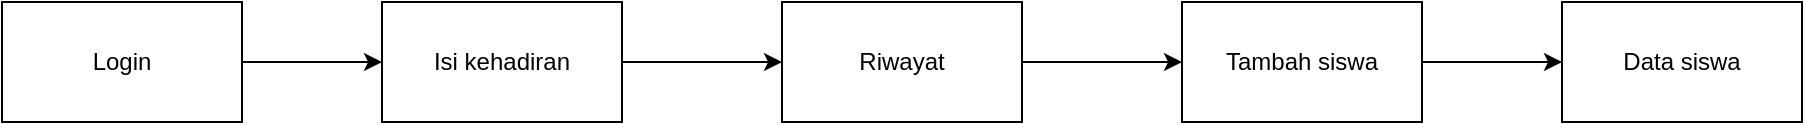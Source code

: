 <mxfile version="24.7.7">
  <diagram name="Page-1" id="DTKz_72kt6VhtXFwKM1M">
    <mxGraphModel dx="880" dy="460" grid="1" gridSize="10" guides="1" tooltips="1" connect="1" arrows="1" fold="1" page="1" pageScale="1" pageWidth="827" pageHeight="1169" math="0" shadow="0">
      <root>
        <mxCell id="0" />
        <mxCell id="1" parent="0" />
        <mxCell id="QbbqXeNzqnn34Vh-U3ML-3" value="" style="edgeStyle=orthogonalEdgeStyle;rounded=0;orthogonalLoop=1;jettySize=auto;html=1;" edge="1" parent="1" source="QbbqXeNzqnn34Vh-U3ML-1" target="QbbqXeNzqnn34Vh-U3ML-2">
          <mxGeometry relative="1" as="geometry" />
        </mxCell>
        <mxCell id="QbbqXeNzqnn34Vh-U3ML-1" value="Login" style="rounded=0;whiteSpace=wrap;html=1;" vertex="1" parent="1">
          <mxGeometry x="10" y="120" width="120" height="60" as="geometry" />
        </mxCell>
        <mxCell id="QbbqXeNzqnn34Vh-U3ML-5" value="" style="edgeStyle=orthogonalEdgeStyle;rounded=0;orthogonalLoop=1;jettySize=auto;html=1;" edge="1" parent="1" source="QbbqXeNzqnn34Vh-U3ML-2" target="QbbqXeNzqnn34Vh-U3ML-4">
          <mxGeometry relative="1" as="geometry" />
        </mxCell>
        <mxCell id="QbbqXeNzqnn34Vh-U3ML-2" value="Isi kehadiran" style="rounded=0;whiteSpace=wrap;html=1;" vertex="1" parent="1">
          <mxGeometry x="200" y="120" width="120" height="60" as="geometry" />
        </mxCell>
        <mxCell id="QbbqXeNzqnn34Vh-U3ML-7" value="" style="edgeStyle=orthogonalEdgeStyle;rounded=0;orthogonalLoop=1;jettySize=auto;html=1;" edge="1" parent="1" source="QbbqXeNzqnn34Vh-U3ML-4" target="QbbqXeNzqnn34Vh-U3ML-6">
          <mxGeometry relative="1" as="geometry" />
        </mxCell>
        <mxCell id="QbbqXeNzqnn34Vh-U3ML-4" value="Riwayat" style="rounded=0;whiteSpace=wrap;html=1;" vertex="1" parent="1">
          <mxGeometry x="400" y="120" width="120" height="60" as="geometry" />
        </mxCell>
        <mxCell id="QbbqXeNzqnn34Vh-U3ML-9" value="" style="edgeStyle=orthogonalEdgeStyle;rounded=0;orthogonalLoop=1;jettySize=auto;html=1;" edge="1" parent="1" source="QbbqXeNzqnn34Vh-U3ML-6" target="QbbqXeNzqnn34Vh-U3ML-8">
          <mxGeometry relative="1" as="geometry" />
        </mxCell>
        <mxCell id="QbbqXeNzqnn34Vh-U3ML-6" value="Tambah siswa" style="rounded=0;whiteSpace=wrap;html=1;" vertex="1" parent="1">
          <mxGeometry x="600" y="120" width="120" height="60" as="geometry" />
        </mxCell>
        <mxCell id="QbbqXeNzqnn34Vh-U3ML-8" value="Data siswa" style="rounded=0;whiteSpace=wrap;html=1;" vertex="1" parent="1">
          <mxGeometry x="790" y="120" width="120" height="60" as="geometry" />
        </mxCell>
      </root>
    </mxGraphModel>
  </diagram>
</mxfile>
